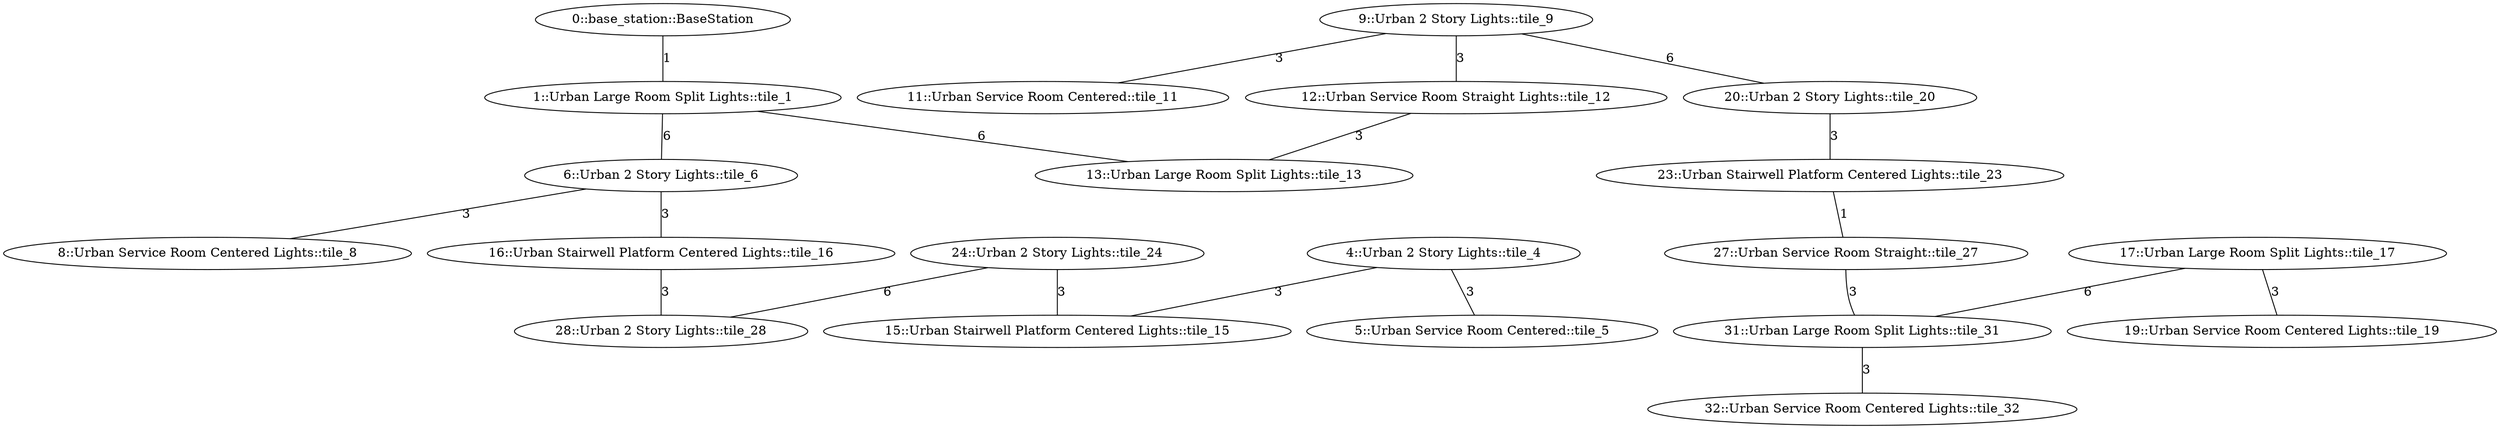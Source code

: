 /* Visibility graph for urban_circuit_02.tsv */
/* Manually generated. Do not override with the version generated from from tile_tsv.py */
/*   tile_tsv.py urban_circuit_02.tsv -\-graph-file urban_circuit_02.dot -\-world-file urban_circuit_02.sdf -\-world-name urban_circuit_02 -\-scale_x 40 -\-scale_y 40 -\-urban -\-y0 24 -\-x0 -136 -\-z0 1 -\-level_type row_col -\-levels_buf 9 */

graph {
  /* ==== Vertices ==== */

  /* Base station / Staging area */
  0   [label="0::base_station::BaseStation"];

  1   [label="1::Urban Large Room Split Lights::tile_1"];
  4   [label="4::Urban 2 Story Lights::tile_4"];
  5   [label="5::Urban Service Room Centered::tile_5"];
  6   [label="6::Urban 2 Story Lights::tile_6"];
  8   [label="8::Urban Service Room Centered Lights::tile_8"];
  9   [label="9::Urban 2 Story Lights::tile_9"];
  11  [label="11::Urban Service Room Centered::tile_11"];
  12  [label="12::Urban Service Room Straight Lights::tile_12"];
  13  [label="13::Urban Large Room Split Lights::tile_13"];
  15  [label="15::Urban Stairwell Platform Centered Lights::tile_15"];
  16  [label="16::Urban Stairwell Platform Centered Lights::tile_16"];
  17  [label="17::Urban Large Room Split Lights::tile_17"];
  19  [label="19::Urban Service Room Centered Lights::tile_19"];
  20  [label="20::Urban 2 Story Lights::tile_20"];
  23  [label="23::Urban Stairwell Platform Centered Lights::tile_23"];
  24  [label="24::Urban 2 Story Lights::tile_24"];
  27  [label="27::Urban Service Room Straight::tile_27"];
  28  [label="28::Urban 2 Story Lights::tile_28"];
  31  [label="31::Urban Large Room Split Lights::tile_31"];
  32  [label="32::Urban Service Room Centered Lights::tile_32"];

  /* ==== Edges ==== */

  /* Base station */
  0  -- 1   [label=1];
  1  -- 13  [label=6];  /* Intersection */
  1  -- 6   [label=6];  /* Intersection */
  4  -- 15  [label=3];  /* Intersection */
  6  -- 16  [label=3];  /* Intersection */
  9  -- 12  [label=3];  /* Intersection */
  9  -- 20  [label=6];  /* Intersection */
  12 -- 13  [label=3];  /* Intersection */
  16 -- 28  [label=3];  /* Intersection */
  17 -- 31  [label=6];  /* Intersection */
  20 -- 23  [label=3];  /* Intersection */
  23 -- 27  [label=1];  /* Intersection */
  24 -- 28  [label=6];  /* Intersection */
  24 -- 15  [label=3];  /* Intersection */
  27 -- 31  [label=3];  /* Intersection */
  4  -- 5   [label=3];  /* Intersection */
  6  -- 8   [label=3];  /* Intersection */
  9  -- 11  [label=3];  /* Intersection */
  17 -- 19  [label=3];  /* Intersection */
  31 -- 32  [label=3];  /* Intersection */
}
